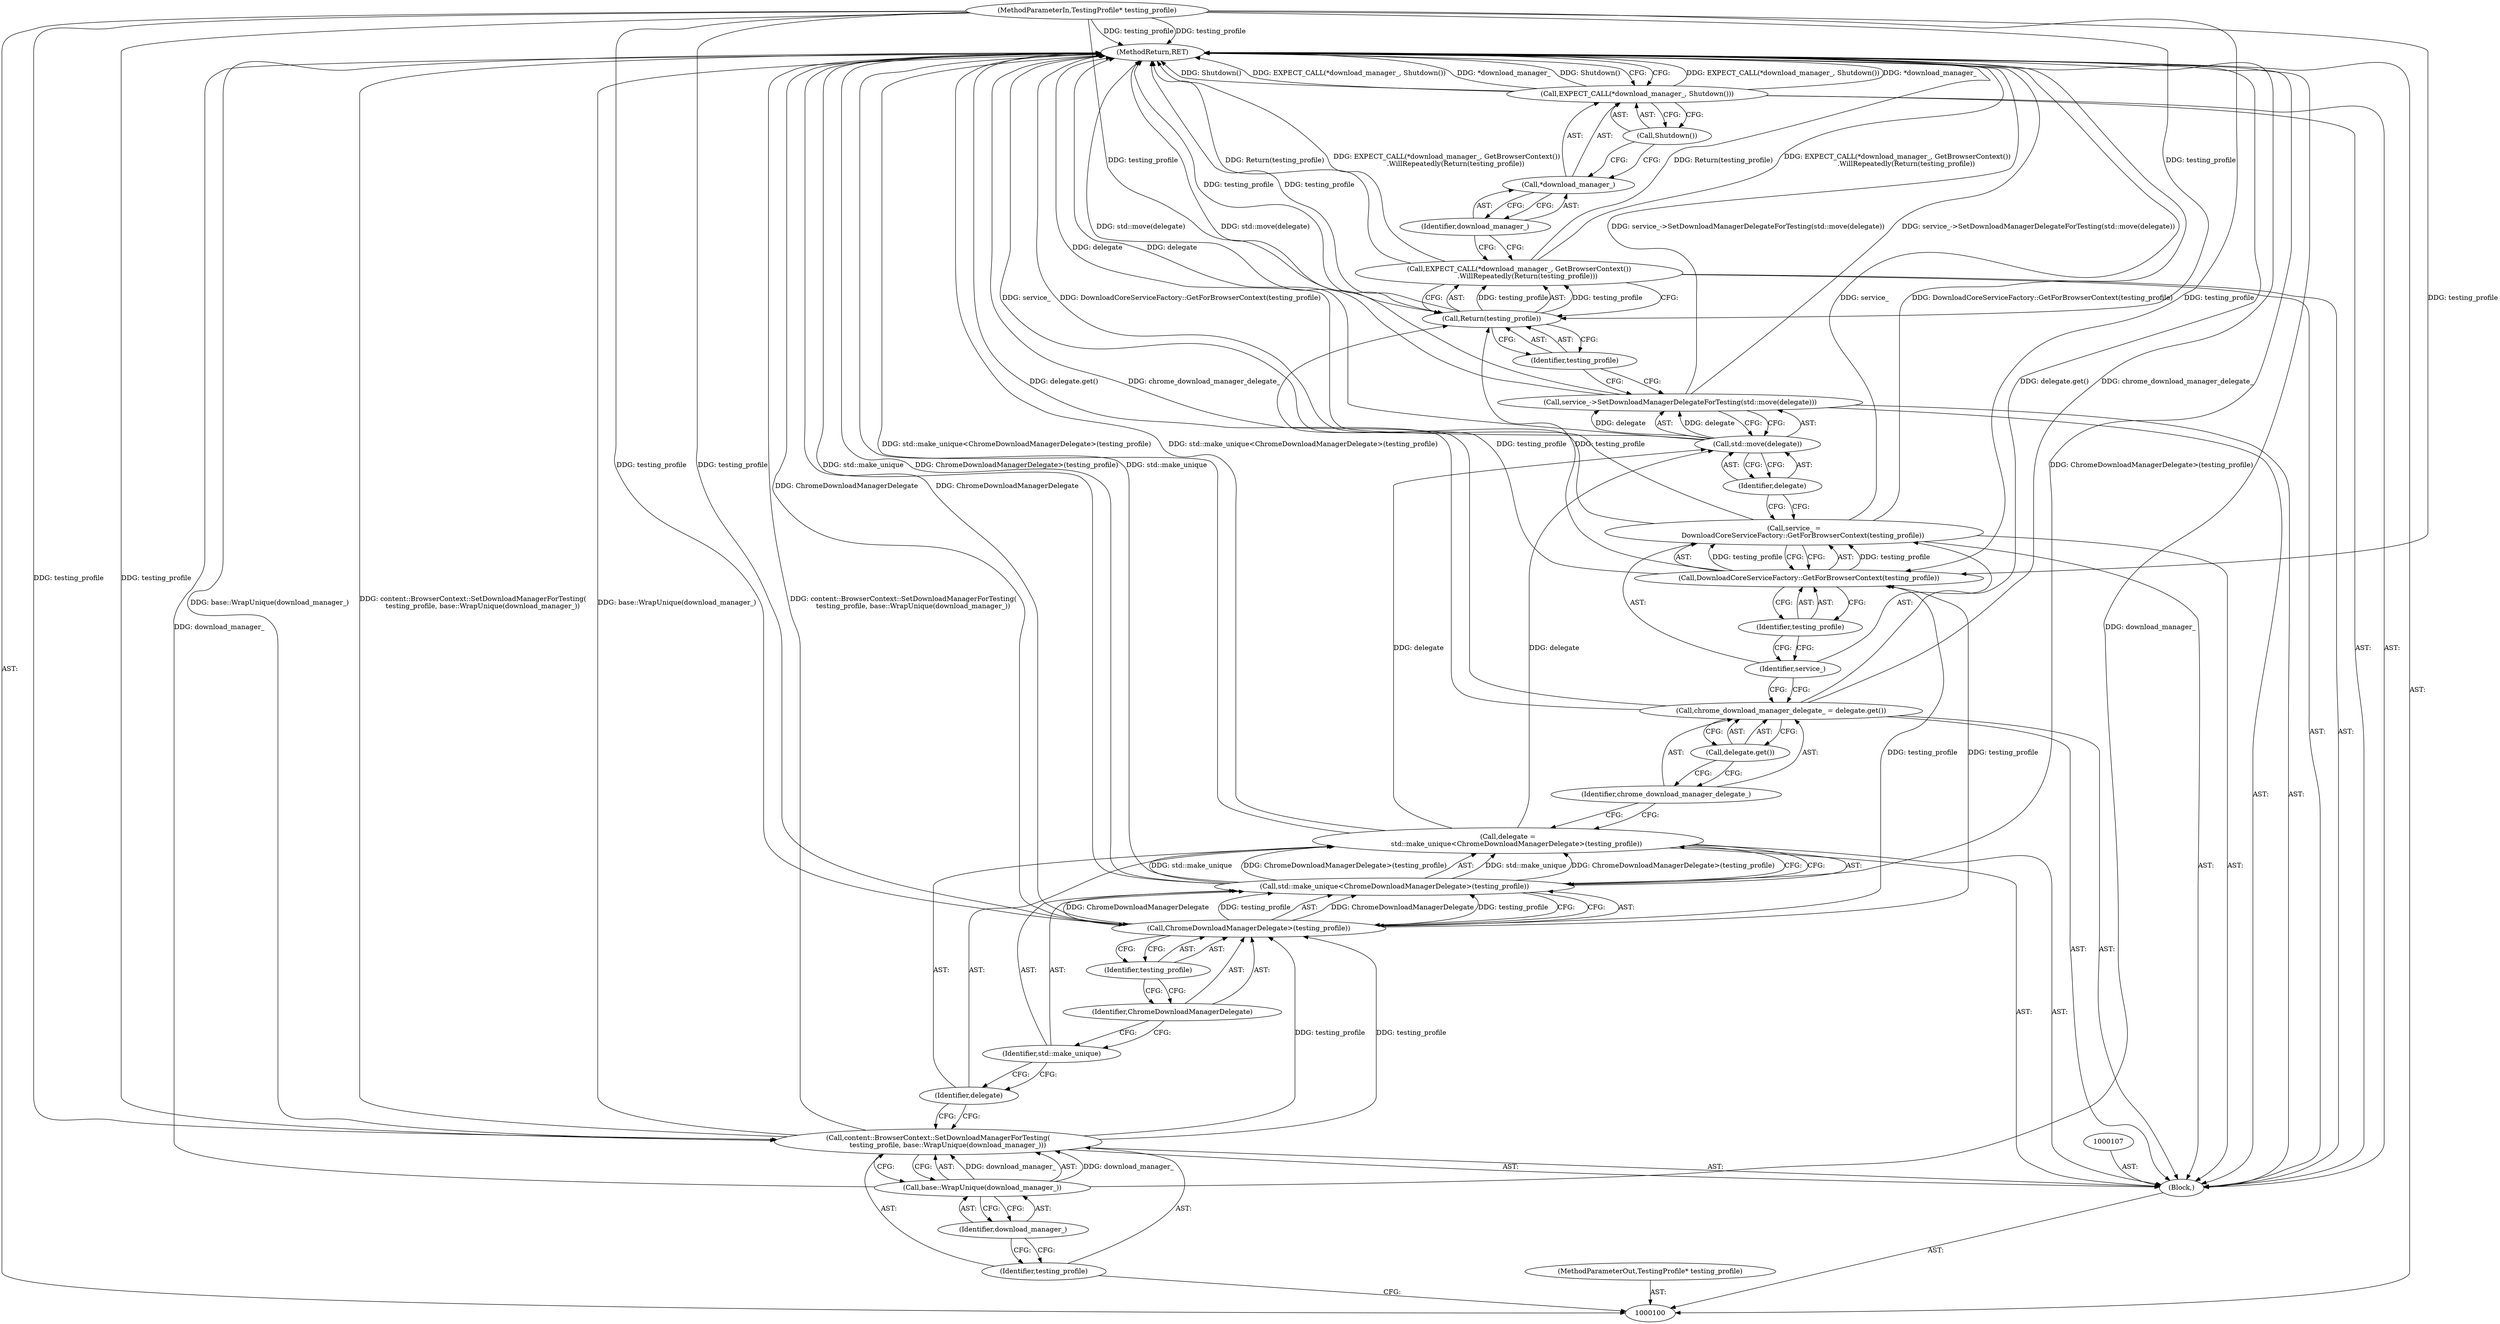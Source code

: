 digraph "0_Chrome_cbb2c0940d4e3914ccd74f6466ff4cb9e50e0e86" {
"1000132" [label="(MethodReturn,RET)"];
"1000101" [label="(MethodParameterIn,TestingProfile* testing_profile)"];
"1000198" [label="(MethodParameterOut,TestingProfile* testing_profile)"];
"1000122" [label="(Call,service_->SetDownloadManagerDelegateForTesting(std::move(delegate)))"];
"1000123" [label="(Call,std::move(delegate))"];
"1000124" [label="(Identifier,delegate)"];
"1000125" [label="(Call,EXPECT_CALL(*download_manager_, GetBrowserContext())\n        .WillRepeatedly(Return(testing_profile)))"];
"1000126" [label="(Call,Return(testing_profile))"];
"1000127" [label="(Identifier,testing_profile)"];
"1000129" [label="(Call,*download_manager_)"];
"1000130" [label="(Identifier,download_manager_)"];
"1000131" [label="(Call,Shutdown())"];
"1000128" [label="(Call,EXPECT_CALL(*download_manager_, Shutdown()))"];
"1000102" [label="(Block,)"];
"1000103" [label="(Call,content::BrowserContext::SetDownloadManagerForTesting(\n         testing_profile, base::WrapUnique(download_manager_)))"];
"1000105" [label="(Call,base::WrapUnique(download_manager_))"];
"1000106" [label="(Identifier,download_manager_)"];
"1000104" [label="(Identifier,testing_profile)"];
"1000108" [label="(Call,delegate =\n        std::make_unique<ChromeDownloadManagerDelegate>(testing_profile))"];
"1000109" [label="(Identifier,delegate)"];
"1000112" [label="(Call,ChromeDownloadManagerDelegate>(testing_profile))"];
"1000113" [label="(Identifier,ChromeDownloadManagerDelegate)"];
"1000114" [label="(Identifier,testing_profile)"];
"1000110" [label="(Call,std::make_unique<ChromeDownloadManagerDelegate>(testing_profile))"];
"1000111" [label="(Identifier,std::make_unique)"];
"1000115" [label="(Call,chrome_download_manager_delegate_ = delegate.get())"];
"1000116" [label="(Identifier,chrome_download_manager_delegate_)"];
"1000117" [label="(Call,delegate.get())"];
"1000118" [label="(Call,service_ =\n        DownloadCoreServiceFactory::GetForBrowserContext(testing_profile))"];
"1000119" [label="(Identifier,service_)"];
"1000121" [label="(Identifier,testing_profile)"];
"1000120" [label="(Call,DownloadCoreServiceFactory::GetForBrowserContext(testing_profile))"];
"1000132" -> "1000100"  [label="AST: "];
"1000132" -> "1000128"  [label="CFG: "];
"1000115" -> "1000132"  [label="DDG: delegate.get()"];
"1000115" -> "1000132"  [label="DDG: chrome_download_manager_delegate_"];
"1000125" -> "1000132"  [label="DDG: Return(testing_profile)"];
"1000125" -> "1000132"  [label="DDG: EXPECT_CALL(*download_manager_, GetBrowserContext())\n        .WillRepeatedly(Return(testing_profile))"];
"1000103" -> "1000132"  [label="DDG: base::WrapUnique(download_manager_)"];
"1000103" -> "1000132"  [label="DDG: content::BrowserContext::SetDownloadManagerForTesting(\n         testing_profile, base::WrapUnique(download_manager_))"];
"1000122" -> "1000132"  [label="DDG: std::move(delegate)"];
"1000122" -> "1000132"  [label="DDG: service_->SetDownloadManagerDelegateForTesting(std::move(delegate))"];
"1000126" -> "1000132"  [label="DDG: testing_profile"];
"1000110" -> "1000132"  [label="DDG: ChromeDownloadManagerDelegate>(testing_profile)"];
"1000110" -> "1000132"  [label="DDG: std::make_unique"];
"1000128" -> "1000132"  [label="DDG: EXPECT_CALL(*download_manager_, Shutdown())"];
"1000128" -> "1000132"  [label="DDG: *download_manager_"];
"1000128" -> "1000132"  [label="DDG: Shutdown()"];
"1000118" -> "1000132"  [label="DDG: service_"];
"1000118" -> "1000132"  [label="DDG: DownloadCoreServiceFactory::GetForBrowserContext(testing_profile)"];
"1000105" -> "1000132"  [label="DDG: download_manager_"];
"1000112" -> "1000132"  [label="DDG: ChromeDownloadManagerDelegate"];
"1000101" -> "1000132"  [label="DDG: testing_profile"];
"1000108" -> "1000132"  [label="DDG: std::make_unique<ChromeDownloadManagerDelegate>(testing_profile)"];
"1000123" -> "1000132"  [label="DDG: delegate"];
"1000101" -> "1000100"  [label="AST: "];
"1000101" -> "1000132"  [label="DDG: testing_profile"];
"1000101" -> "1000103"  [label="DDG: testing_profile"];
"1000101" -> "1000112"  [label="DDG: testing_profile"];
"1000101" -> "1000120"  [label="DDG: testing_profile"];
"1000101" -> "1000126"  [label="DDG: testing_profile"];
"1000198" -> "1000100"  [label="AST: "];
"1000122" -> "1000102"  [label="AST: "];
"1000122" -> "1000123"  [label="CFG: "];
"1000123" -> "1000122"  [label="AST: "];
"1000127" -> "1000122"  [label="CFG: "];
"1000122" -> "1000132"  [label="DDG: std::move(delegate)"];
"1000122" -> "1000132"  [label="DDG: service_->SetDownloadManagerDelegateForTesting(std::move(delegate))"];
"1000123" -> "1000122"  [label="DDG: delegate"];
"1000123" -> "1000122"  [label="AST: "];
"1000123" -> "1000124"  [label="CFG: "];
"1000124" -> "1000123"  [label="AST: "];
"1000122" -> "1000123"  [label="CFG: "];
"1000123" -> "1000132"  [label="DDG: delegate"];
"1000123" -> "1000122"  [label="DDG: delegate"];
"1000108" -> "1000123"  [label="DDG: delegate"];
"1000124" -> "1000123"  [label="AST: "];
"1000124" -> "1000118"  [label="CFG: "];
"1000123" -> "1000124"  [label="CFG: "];
"1000125" -> "1000102"  [label="AST: "];
"1000125" -> "1000126"  [label="CFG: "];
"1000126" -> "1000125"  [label="AST: "];
"1000130" -> "1000125"  [label="CFG: "];
"1000125" -> "1000132"  [label="DDG: Return(testing_profile)"];
"1000125" -> "1000132"  [label="DDG: EXPECT_CALL(*download_manager_, GetBrowserContext())\n        .WillRepeatedly(Return(testing_profile))"];
"1000126" -> "1000125"  [label="DDG: testing_profile"];
"1000126" -> "1000125"  [label="AST: "];
"1000126" -> "1000127"  [label="CFG: "];
"1000127" -> "1000126"  [label="AST: "];
"1000125" -> "1000126"  [label="CFG: "];
"1000126" -> "1000132"  [label="DDG: testing_profile"];
"1000126" -> "1000125"  [label="DDG: testing_profile"];
"1000120" -> "1000126"  [label="DDG: testing_profile"];
"1000101" -> "1000126"  [label="DDG: testing_profile"];
"1000127" -> "1000126"  [label="AST: "];
"1000127" -> "1000122"  [label="CFG: "];
"1000126" -> "1000127"  [label="CFG: "];
"1000129" -> "1000128"  [label="AST: "];
"1000129" -> "1000130"  [label="CFG: "];
"1000130" -> "1000129"  [label="AST: "];
"1000131" -> "1000129"  [label="CFG: "];
"1000130" -> "1000129"  [label="AST: "];
"1000130" -> "1000125"  [label="CFG: "];
"1000129" -> "1000130"  [label="CFG: "];
"1000131" -> "1000128"  [label="AST: "];
"1000131" -> "1000129"  [label="CFG: "];
"1000128" -> "1000131"  [label="CFG: "];
"1000128" -> "1000102"  [label="AST: "];
"1000128" -> "1000131"  [label="CFG: "];
"1000129" -> "1000128"  [label="AST: "];
"1000131" -> "1000128"  [label="AST: "];
"1000132" -> "1000128"  [label="CFG: "];
"1000128" -> "1000132"  [label="DDG: EXPECT_CALL(*download_manager_, Shutdown())"];
"1000128" -> "1000132"  [label="DDG: *download_manager_"];
"1000128" -> "1000132"  [label="DDG: Shutdown()"];
"1000102" -> "1000100"  [label="AST: "];
"1000103" -> "1000102"  [label="AST: "];
"1000107" -> "1000102"  [label="AST: "];
"1000108" -> "1000102"  [label="AST: "];
"1000115" -> "1000102"  [label="AST: "];
"1000118" -> "1000102"  [label="AST: "];
"1000122" -> "1000102"  [label="AST: "];
"1000125" -> "1000102"  [label="AST: "];
"1000128" -> "1000102"  [label="AST: "];
"1000103" -> "1000102"  [label="AST: "];
"1000103" -> "1000105"  [label="CFG: "];
"1000104" -> "1000103"  [label="AST: "];
"1000105" -> "1000103"  [label="AST: "];
"1000109" -> "1000103"  [label="CFG: "];
"1000103" -> "1000132"  [label="DDG: base::WrapUnique(download_manager_)"];
"1000103" -> "1000132"  [label="DDG: content::BrowserContext::SetDownloadManagerForTesting(\n         testing_profile, base::WrapUnique(download_manager_))"];
"1000101" -> "1000103"  [label="DDG: testing_profile"];
"1000105" -> "1000103"  [label="DDG: download_manager_"];
"1000103" -> "1000112"  [label="DDG: testing_profile"];
"1000105" -> "1000103"  [label="AST: "];
"1000105" -> "1000106"  [label="CFG: "];
"1000106" -> "1000105"  [label="AST: "];
"1000103" -> "1000105"  [label="CFG: "];
"1000105" -> "1000132"  [label="DDG: download_manager_"];
"1000105" -> "1000103"  [label="DDG: download_manager_"];
"1000106" -> "1000105"  [label="AST: "];
"1000106" -> "1000104"  [label="CFG: "];
"1000105" -> "1000106"  [label="CFG: "];
"1000104" -> "1000103"  [label="AST: "];
"1000104" -> "1000100"  [label="CFG: "];
"1000106" -> "1000104"  [label="CFG: "];
"1000108" -> "1000102"  [label="AST: "];
"1000108" -> "1000110"  [label="CFG: "];
"1000109" -> "1000108"  [label="AST: "];
"1000110" -> "1000108"  [label="AST: "];
"1000116" -> "1000108"  [label="CFG: "];
"1000108" -> "1000132"  [label="DDG: std::make_unique<ChromeDownloadManagerDelegate>(testing_profile)"];
"1000110" -> "1000108"  [label="DDG: std::make_unique"];
"1000110" -> "1000108"  [label="DDG: ChromeDownloadManagerDelegate>(testing_profile)"];
"1000108" -> "1000123"  [label="DDG: delegate"];
"1000109" -> "1000108"  [label="AST: "];
"1000109" -> "1000103"  [label="CFG: "];
"1000111" -> "1000109"  [label="CFG: "];
"1000112" -> "1000110"  [label="AST: "];
"1000112" -> "1000114"  [label="CFG: "];
"1000113" -> "1000112"  [label="AST: "];
"1000114" -> "1000112"  [label="AST: "];
"1000110" -> "1000112"  [label="CFG: "];
"1000112" -> "1000132"  [label="DDG: ChromeDownloadManagerDelegate"];
"1000112" -> "1000110"  [label="DDG: ChromeDownloadManagerDelegate"];
"1000112" -> "1000110"  [label="DDG: testing_profile"];
"1000103" -> "1000112"  [label="DDG: testing_profile"];
"1000101" -> "1000112"  [label="DDG: testing_profile"];
"1000112" -> "1000120"  [label="DDG: testing_profile"];
"1000113" -> "1000112"  [label="AST: "];
"1000113" -> "1000111"  [label="CFG: "];
"1000114" -> "1000113"  [label="CFG: "];
"1000114" -> "1000112"  [label="AST: "];
"1000114" -> "1000113"  [label="CFG: "];
"1000112" -> "1000114"  [label="CFG: "];
"1000110" -> "1000108"  [label="AST: "];
"1000110" -> "1000112"  [label="CFG: "];
"1000111" -> "1000110"  [label="AST: "];
"1000112" -> "1000110"  [label="AST: "];
"1000108" -> "1000110"  [label="CFG: "];
"1000110" -> "1000132"  [label="DDG: ChromeDownloadManagerDelegate>(testing_profile)"];
"1000110" -> "1000132"  [label="DDG: std::make_unique"];
"1000110" -> "1000108"  [label="DDG: std::make_unique"];
"1000110" -> "1000108"  [label="DDG: ChromeDownloadManagerDelegate>(testing_profile)"];
"1000112" -> "1000110"  [label="DDG: ChromeDownloadManagerDelegate"];
"1000112" -> "1000110"  [label="DDG: testing_profile"];
"1000111" -> "1000110"  [label="AST: "];
"1000111" -> "1000109"  [label="CFG: "];
"1000113" -> "1000111"  [label="CFG: "];
"1000115" -> "1000102"  [label="AST: "];
"1000115" -> "1000117"  [label="CFG: "];
"1000116" -> "1000115"  [label="AST: "];
"1000117" -> "1000115"  [label="AST: "];
"1000119" -> "1000115"  [label="CFG: "];
"1000115" -> "1000132"  [label="DDG: delegate.get()"];
"1000115" -> "1000132"  [label="DDG: chrome_download_manager_delegate_"];
"1000116" -> "1000115"  [label="AST: "];
"1000116" -> "1000108"  [label="CFG: "];
"1000117" -> "1000116"  [label="CFG: "];
"1000117" -> "1000115"  [label="AST: "];
"1000117" -> "1000116"  [label="CFG: "];
"1000115" -> "1000117"  [label="CFG: "];
"1000118" -> "1000102"  [label="AST: "];
"1000118" -> "1000120"  [label="CFG: "];
"1000119" -> "1000118"  [label="AST: "];
"1000120" -> "1000118"  [label="AST: "];
"1000124" -> "1000118"  [label="CFG: "];
"1000118" -> "1000132"  [label="DDG: service_"];
"1000118" -> "1000132"  [label="DDG: DownloadCoreServiceFactory::GetForBrowserContext(testing_profile)"];
"1000120" -> "1000118"  [label="DDG: testing_profile"];
"1000119" -> "1000118"  [label="AST: "];
"1000119" -> "1000115"  [label="CFG: "];
"1000121" -> "1000119"  [label="CFG: "];
"1000121" -> "1000120"  [label="AST: "];
"1000121" -> "1000119"  [label="CFG: "];
"1000120" -> "1000121"  [label="CFG: "];
"1000120" -> "1000118"  [label="AST: "];
"1000120" -> "1000121"  [label="CFG: "];
"1000121" -> "1000120"  [label="AST: "];
"1000118" -> "1000120"  [label="CFG: "];
"1000120" -> "1000118"  [label="DDG: testing_profile"];
"1000112" -> "1000120"  [label="DDG: testing_profile"];
"1000101" -> "1000120"  [label="DDG: testing_profile"];
"1000120" -> "1000126"  [label="DDG: testing_profile"];
}
